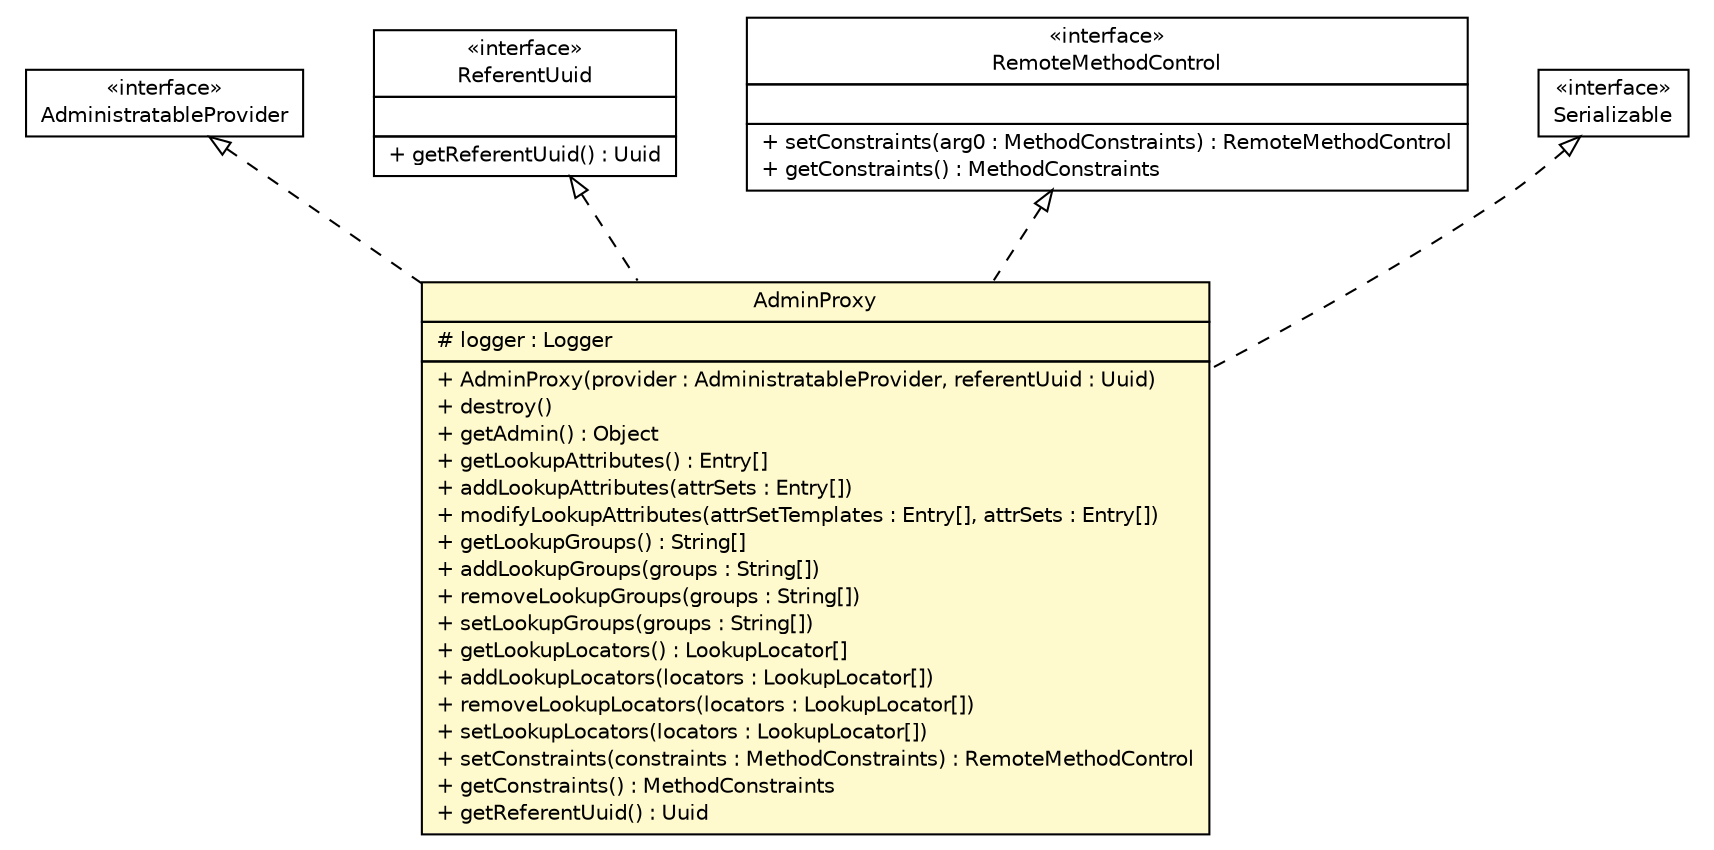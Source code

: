 #!/usr/local/bin/dot
#
# Class diagram 
# Generated by UMLGraph version R5_6 (http://www.umlgraph.org/)
#

digraph G {
	edge [fontname="Helvetica",fontsize=10,labelfontname="Helvetica",labelfontsize=10];
	node [fontname="Helvetica",fontsize=10,shape=plaintext];
	nodesep=0.25;
	ranksep=0.5;
	// sorcer.core.AdministratableProvider
	c86121 [label=<<table title="sorcer.core.AdministratableProvider" border="0" cellborder="1" cellspacing="0" cellpadding="2" port="p" href="../AdministratableProvider.html">
		<tr><td><table border="0" cellspacing="0" cellpadding="1">
<tr><td align="center" balign="center"> &#171;interface&#187; </td></tr>
<tr><td align="center" balign="center"> AdministratableProvider </td></tr>
		</table></td></tr>
		</table>>, URL="../AdministratableProvider.html", fontname="Helvetica", fontcolor="black", fontsize=10.0];
	// sorcer.core.proxy.AdminProxy
	c86179 [label=<<table title="sorcer.core.proxy.AdminProxy" border="0" cellborder="1" cellspacing="0" cellpadding="2" port="p" bgcolor="lemonChiffon" href="./AdminProxy.html">
		<tr><td><table border="0" cellspacing="0" cellpadding="1">
<tr><td align="center" balign="center"> AdminProxy </td></tr>
		</table></td></tr>
		<tr><td><table border="0" cellspacing="0" cellpadding="1">
<tr><td align="left" balign="left"> # logger : Logger </td></tr>
		</table></td></tr>
		<tr><td><table border="0" cellspacing="0" cellpadding="1">
<tr><td align="left" balign="left"> + AdminProxy(provider : AdministratableProvider, referentUuid : Uuid) </td></tr>
<tr><td align="left" balign="left"> + destroy() </td></tr>
<tr><td align="left" balign="left"> + getAdmin() : Object </td></tr>
<tr><td align="left" balign="left"> + getLookupAttributes() : Entry[] </td></tr>
<tr><td align="left" balign="left"> + addLookupAttributes(attrSets : Entry[]) </td></tr>
<tr><td align="left" balign="left"> + modifyLookupAttributes(attrSetTemplates : Entry[], attrSets : Entry[]) </td></tr>
<tr><td align="left" balign="left"> + getLookupGroups() : String[] </td></tr>
<tr><td align="left" balign="left"> + addLookupGroups(groups : String[]) </td></tr>
<tr><td align="left" balign="left"> + removeLookupGroups(groups : String[]) </td></tr>
<tr><td align="left" balign="left"> + setLookupGroups(groups : String[]) </td></tr>
<tr><td align="left" balign="left"> + getLookupLocators() : LookupLocator[] </td></tr>
<tr><td align="left" balign="left"> + addLookupLocators(locators : LookupLocator[]) </td></tr>
<tr><td align="left" balign="left"> + removeLookupLocators(locators : LookupLocator[]) </td></tr>
<tr><td align="left" balign="left"> + setLookupLocators(locators : LookupLocator[]) </td></tr>
<tr><td align="left" balign="left"> + setConstraints(constraints : MethodConstraints) : RemoteMethodControl </td></tr>
<tr><td align="left" balign="left"> + getConstraints() : MethodConstraints </td></tr>
<tr><td align="left" balign="left"> + getReferentUuid() : Uuid </td></tr>
		</table></td></tr>
		</table>>, URL="./AdminProxy.html", fontname="Helvetica", fontcolor="black", fontsize=10.0];
	//sorcer.core.proxy.AdminProxy implements sorcer.core.AdministratableProvider
	c86121:p -> c86179:p [dir=back,arrowtail=empty,style=dashed];
	//sorcer.core.proxy.AdminProxy implements net.jini.id.ReferentUuid
	c86716:p -> c86179:p [dir=back,arrowtail=empty,style=dashed];
	//sorcer.core.proxy.AdminProxy implements net.jini.core.constraint.RemoteMethodControl
	c86717:p -> c86179:p [dir=back,arrowtail=empty,style=dashed];
	//sorcer.core.proxy.AdminProxy implements java.io.Serializable
	c86718:p -> c86179:p [dir=back,arrowtail=empty,style=dashed];
	// net.jini.id.ReferentUuid
	c86716 [label=<<table title="net.jini.id.ReferentUuid" border="0" cellborder="1" cellspacing="0" cellpadding="2" port="p" href="https://river.apache.org/doc/api/net/jini/id/ReferentUuid.html">
		<tr><td><table border="0" cellspacing="0" cellpadding="1">
<tr><td align="center" balign="center"> &#171;interface&#187; </td></tr>
<tr><td align="center" balign="center"> ReferentUuid </td></tr>
		</table></td></tr>
		<tr><td><table border="0" cellspacing="0" cellpadding="1">
<tr><td align="left" balign="left">  </td></tr>
		</table></td></tr>
		<tr><td><table border="0" cellspacing="0" cellpadding="1">
<tr><td align="left" balign="left"> + getReferentUuid() : Uuid </td></tr>
		</table></td></tr>
		</table>>, URL="https://river.apache.org/doc/api/net/jini/id/ReferentUuid.html", fontname="Helvetica", fontcolor="black", fontsize=10.0];
	// java.io.Serializable
	c86718 [label=<<table title="java.io.Serializable" border="0" cellborder="1" cellspacing="0" cellpadding="2" port="p" href="http://docs.oracle.com/javase/7/docs/api/java/io/Serializable.html">
		<tr><td><table border="0" cellspacing="0" cellpadding="1">
<tr><td align="center" balign="center"> &#171;interface&#187; </td></tr>
<tr><td align="center" balign="center"> Serializable </td></tr>
		</table></td></tr>
		</table>>, URL="http://docs.oracle.com/javase/7/docs/api/java/io/Serializable.html", fontname="Helvetica", fontcolor="black", fontsize=10.0];
	// net.jini.core.constraint.RemoteMethodControl
	c86717 [label=<<table title="net.jini.core.constraint.RemoteMethodControl" border="0" cellborder="1" cellspacing="0" cellpadding="2" port="p" href="https://river.apache.org/doc/api/net/jini/core/constraint/RemoteMethodControl.html">
		<tr><td><table border="0" cellspacing="0" cellpadding="1">
<tr><td align="center" balign="center"> &#171;interface&#187; </td></tr>
<tr><td align="center" balign="center"> RemoteMethodControl </td></tr>
		</table></td></tr>
		<tr><td><table border="0" cellspacing="0" cellpadding="1">
<tr><td align="left" balign="left">  </td></tr>
		</table></td></tr>
		<tr><td><table border="0" cellspacing="0" cellpadding="1">
<tr><td align="left" balign="left"> + setConstraints(arg0 : MethodConstraints) : RemoteMethodControl </td></tr>
<tr><td align="left" balign="left"> + getConstraints() : MethodConstraints </td></tr>
		</table></td></tr>
		</table>>, URL="https://river.apache.org/doc/api/net/jini/core/constraint/RemoteMethodControl.html", fontname="Helvetica", fontcolor="black", fontsize=10.0];
}

